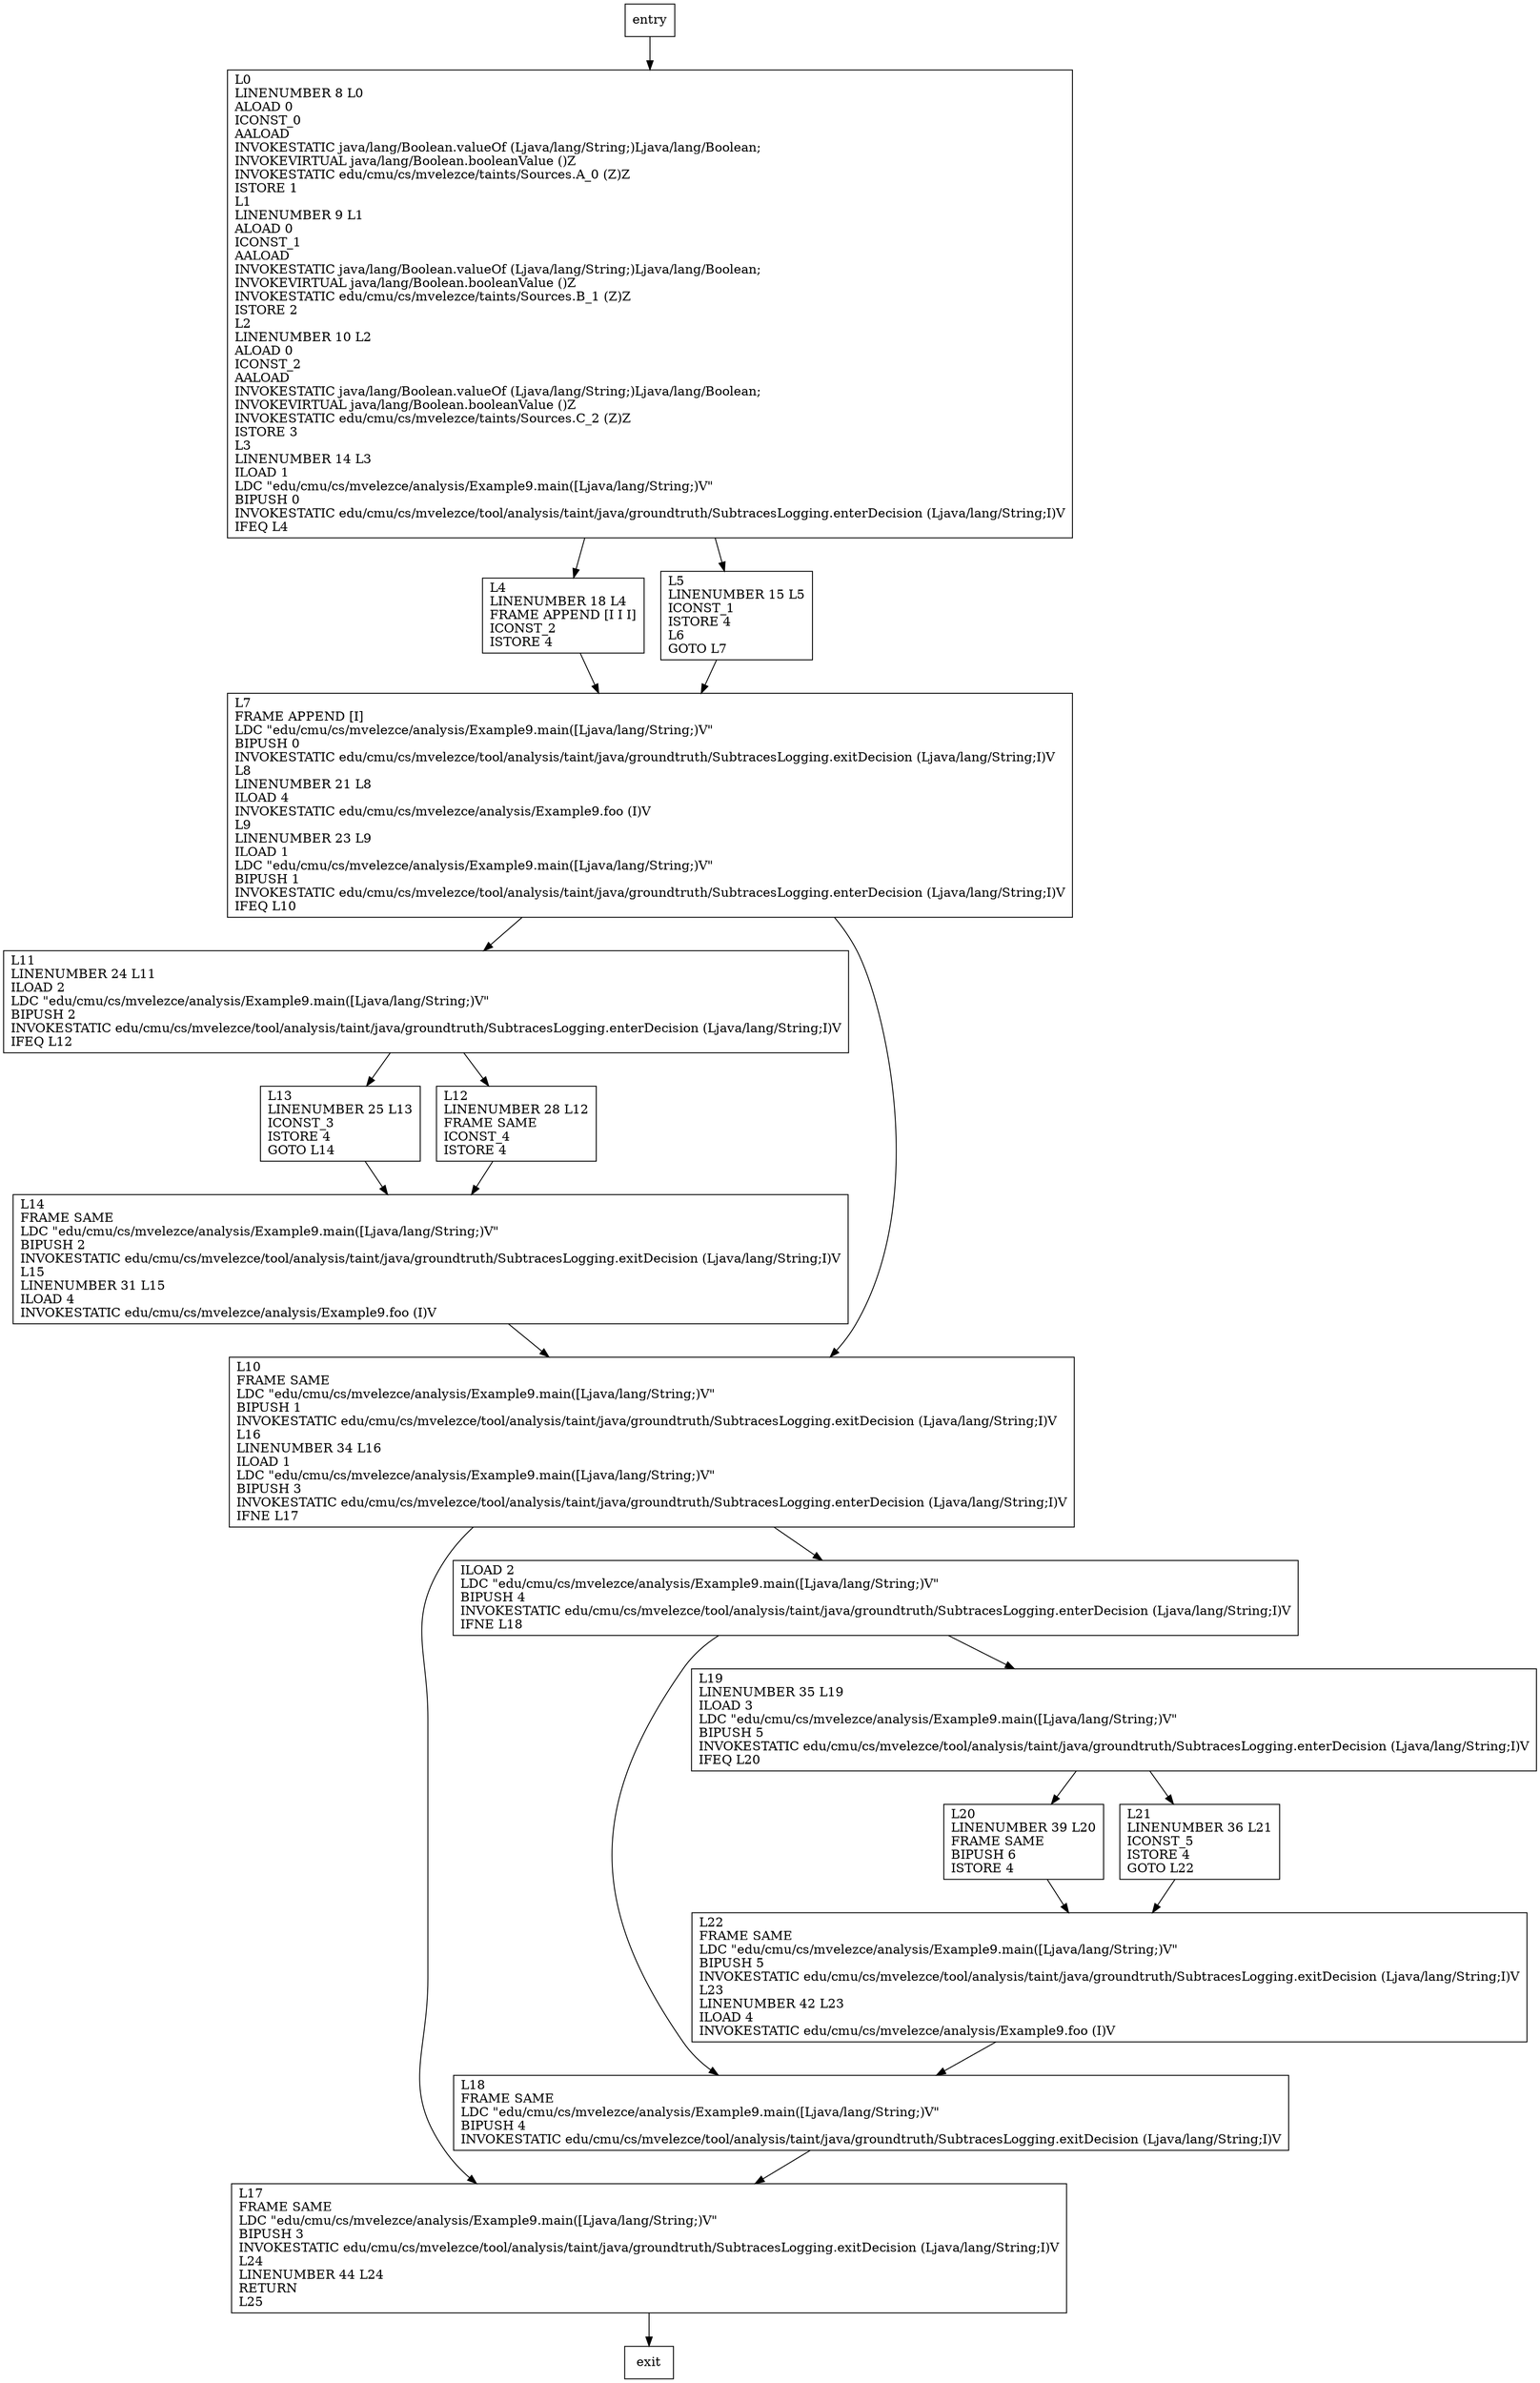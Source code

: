 digraph main {
node [shape=record];
560752677 [label="L14\lFRAME SAME\lLDC \"edu/cmu/cs/mvelezce/analysis/Example9.main([Ljava/lang/String;)V\"\lBIPUSH 2\lINVOKESTATIC edu/cmu/cs/mvelezce/tool/analysis/taint/java/groundtruth/SubtracesLogging.exitDecision (Ljava/lang/String;I)V\lL15\lLINENUMBER 31 L15\lILOAD 4\lINVOKESTATIC edu/cmu/cs/mvelezce/analysis/Example9.foo (I)V\l"];
589863377 [label="L7\lFRAME APPEND [I]\lLDC \"edu/cmu/cs/mvelezce/analysis/Example9.main([Ljava/lang/String;)V\"\lBIPUSH 0\lINVOKESTATIC edu/cmu/cs/mvelezce/tool/analysis/taint/java/groundtruth/SubtracesLogging.exitDecision (Ljava/lang/String;I)V\lL8\lLINENUMBER 21 L8\lILOAD 4\lINVOKESTATIC edu/cmu/cs/mvelezce/analysis/Example9.foo (I)V\lL9\lLINENUMBER 23 L9\lILOAD 1\lLDC \"edu/cmu/cs/mvelezce/analysis/Example9.main([Ljava/lang/String;)V\"\lBIPUSH 1\lINVOKESTATIC edu/cmu/cs/mvelezce/tool/analysis/taint/java/groundtruth/SubtracesLogging.enterDecision (Ljava/lang/String;I)V\lIFEQ L10\l"];
794026109 [label="L18\lFRAME SAME\lLDC \"edu/cmu/cs/mvelezce/analysis/Example9.main([Ljava/lang/String;)V\"\lBIPUSH 4\lINVOKESTATIC edu/cmu/cs/mvelezce/tool/analysis/taint/java/groundtruth/SubtracesLogging.exitDecision (Ljava/lang/String;I)V\l"];
92510173 [label="L13\lLINENUMBER 25 L13\lICONST_3\lISTORE 4\lGOTO L14\l"];
1832681663 [label="L19\lLINENUMBER 35 L19\lILOAD 3\lLDC \"edu/cmu/cs/mvelezce/analysis/Example9.main([Ljava/lang/String;)V\"\lBIPUSH 5\lINVOKESTATIC edu/cmu/cs/mvelezce/tool/analysis/taint/java/groundtruth/SubtracesLogging.enterDecision (Ljava/lang/String;I)V\lIFEQ L20\l"];
474647699 [label="L17\lFRAME SAME\lLDC \"edu/cmu/cs/mvelezce/analysis/Example9.main([Ljava/lang/String;)V\"\lBIPUSH 3\lINVOKESTATIC edu/cmu/cs/mvelezce/tool/analysis/taint/java/groundtruth/SubtracesLogging.exitDecision (Ljava/lang/String;I)V\lL24\lLINENUMBER 44 L24\lRETURN\lL25\l"];
502047593 [label="L22\lFRAME SAME\lLDC \"edu/cmu/cs/mvelezce/analysis/Example9.main([Ljava/lang/String;)V\"\lBIPUSH 5\lINVOKESTATIC edu/cmu/cs/mvelezce/tool/analysis/taint/java/groundtruth/SubtracesLogging.exitDecision (Ljava/lang/String;I)V\lL23\lLINENUMBER 42 L23\lILOAD 4\lINVOKESTATIC edu/cmu/cs/mvelezce/analysis/Example9.foo (I)V\l"];
1644322989 [label="L12\lLINENUMBER 28 L12\lFRAME SAME\lICONST_4\lISTORE 4\l"];
91147932 [label="ILOAD 2\lLDC \"edu/cmu/cs/mvelezce/analysis/Example9.main([Ljava/lang/String;)V\"\lBIPUSH 4\lINVOKESTATIC edu/cmu/cs/mvelezce/tool/analysis/taint/java/groundtruth/SubtracesLogging.enterDecision (Ljava/lang/String;I)V\lIFNE L18\l"];
705531384 [label="L4\lLINENUMBER 18 L4\lFRAME APPEND [I I I]\lICONST_2\lISTORE 4\l"];
341631013 [label="L20\lLINENUMBER 39 L20\lFRAME SAME\lBIPUSH 6\lISTORE 4\l"];
1377968609 [label="L11\lLINENUMBER 24 L11\lILOAD 2\lLDC \"edu/cmu/cs/mvelezce/analysis/Example9.main([Ljava/lang/String;)V\"\lBIPUSH 2\lINVOKESTATIC edu/cmu/cs/mvelezce/tool/analysis/taint/java/groundtruth/SubtracesLogging.enterDecision (Ljava/lang/String;I)V\lIFEQ L12\l"];
1271355282 [label="L0\lLINENUMBER 8 L0\lALOAD 0\lICONST_0\lAALOAD\lINVOKESTATIC java/lang/Boolean.valueOf (Ljava/lang/String;)Ljava/lang/Boolean;\lINVOKEVIRTUAL java/lang/Boolean.booleanValue ()Z\lINVOKESTATIC edu/cmu/cs/mvelezce/taints/Sources.A_0 (Z)Z\lISTORE 1\lL1\lLINENUMBER 9 L1\lALOAD 0\lICONST_1\lAALOAD\lINVOKESTATIC java/lang/Boolean.valueOf (Ljava/lang/String;)Ljava/lang/Boolean;\lINVOKEVIRTUAL java/lang/Boolean.booleanValue ()Z\lINVOKESTATIC edu/cmu/cs/mvelezce/taints/Sources.B_1 (Z)Z\lISTORE 2\lL2\lLINENUMBER 10 L2\lALOAD 0\lICONST_2\lAALOAD\lINVOKESTATIC java/lang/Boolean.valueOf (Ljava/lang/String;)Ljava/lang/Boolean;\lINVOKEVIRTUAL java/lang/Boolean.booleanValue ()Z\lINVOKESTATIC edu/cmu/cs/mvelezce/taints/Sources.C_2 (Z)Z\lISTORE 3\lL3\lLINENUMBER 14 L3\lILOAD 1\lLDC \"edu/cmu/cs/mvelezce/analysis/Example9.main([Ljava/lang/String;)V\"\lBIPUSH 0\lINVOKESTATIC edu/cmu/cs/mvelezce/tool/analysis/taint/java/groundtruth/SubtracesLogging.enterDecision (Ljava/lang/String;I)V\lIFEQ L4\l"];
1673413960 [label="L5\lLINENUMBER 15 L5\lICONST_1\lISTORE 4\lL6\lGOTO L7\l"];
335938576 [label="L10\lFRAME SAME\lLDC \"edu/cmu/cs/mvelezce/analysis/Example9.main([Ljava/lang/String;)V\"\lBIPUSH 1\lINVOKESTATIC edu/cmu/cs/mvelezce/tool/analysis/taint/java/groundtruth/SubtracesLogging.exitDecision (Ljava/lang/String;I)V\lL16\lLINENUMBER 34 L16\lILOAD 1\lLDC \"edu/cmu/cs/mvelezce/analysis/Example9.main([Ljava/lang/String;)V\"\lBIPUSH 3\lINVOKESTATIC edu/cmu/cs/mvelezce/tool/analysis/taint/java/groundtruth/SubtracesLogging.enterDecision (Ljava/lang/String;I)V\lIFNE L17\l"];
1547358501 [label="L21\lLINENUMBER 36 L21\lICONST_5\lISTORE 4\lGOTO L22\l"];
entry;
exit;
560752677 -> 335938576;
589863377 -> 1377968609;
589863377 -> 335938576;
794026109 -> 474647699;
92510173 -> 560752677;
1832681663 -> 341631013;
1832681663 -> 1547358501;
474647699 -> exit;
502047593 -> 794026109;
entry -> 1271355282;
1644322989 -> 560752677;
91147932 -> 794026109;
91147932 -> 1832681663;
705531384 -> 589863377;
341631013 -> 502047593;
1377968609 -> 1644322989;
1377968609 -> 92510173;
1271355282 -> 705531384;
1271355282 -> 1673413960;
1673413960 -> 589863377;
335938576 -> 91147932;
335938576 -> 474647699;
1547358501 -> 502047593;
}
